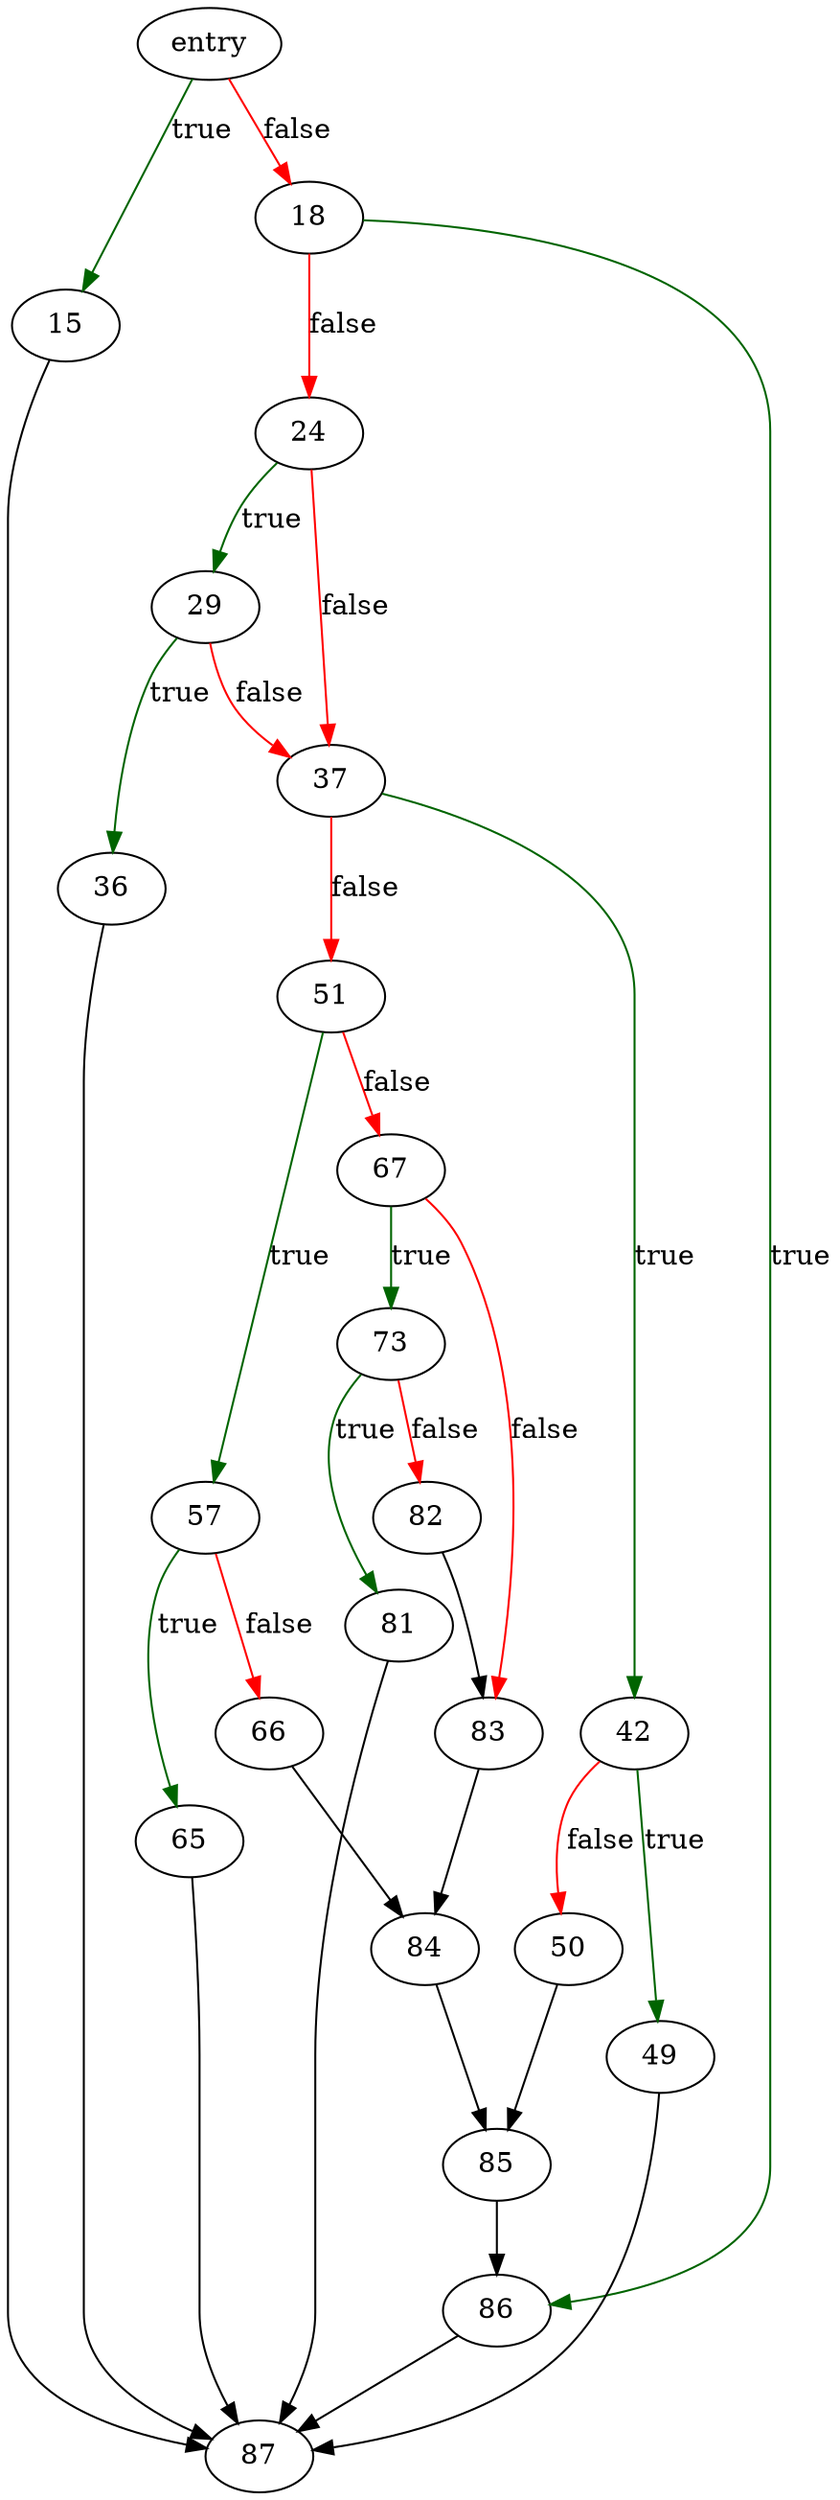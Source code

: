 digraph "walkExpr" {
	// Node definitions.
	2 [label=entry];
	15;
	18;
	24;
	29;
	36;
	37;
	42;
	49;
	50;
	51;
	57;
	65;
	66;
	67;
	73;
	81;
	82;
	83;
	84;
	85;
	86;
	87;

	// Edge definitions.
	2 -> 15 [
		color=darkgreen
		label=true
	];
	2 -> 18 [
		color=red
		label=false
	];
	15 -> 87;
	18 -> 24 [
		color=red
		label=false
	];
	18 -> 86 [
		color=darkgreen
		label=true
	];
	24 -> 29 [
		color=darkgreen
		label=true
	];
	24 -> 37 [
		color=red
		label=false
	];
	29 -> 36 [
		color=darkgreen
		label=true
	];
	29 -> 37 [
		color=red
		label=false
	];
	36 -> 87;
	37 -> 42 [
		color=darkgreen
		label=true
	];
	37 -> 51 [
		color=red
		label=false
	];
	42 -> 49 [
		color=darkgreen
		label=true
	];
	42 -> 50 [
		color=red
		label=false
	];
	49 -> 87;
	50 -> 85;
	51 -> 57 [
		color=darkgreen
		label=true
	];
	51 -> 67 [
		color=red
		label=false
	];
	57 -> 65 [
		color=darkgreen
		label=true
	];
	57 -> 66 [
		color=red
		label=false
	];
	65 -> 87;
	66 -> 84;
	67 -> 73 [
		color=darkgreen
		label=true
	];
	67 -> 83 [
		color=red
		label=false
	];
	73 -> 81 [
		color=darkgreen
		label=true
	];
	73 -> 82 [
		color=red
		label=false
	];
	81 -> 87;
	82 -> 83;
	83 -> 84;
	84 -> 85;
	85 -> 86;
	86 -> 87;
}